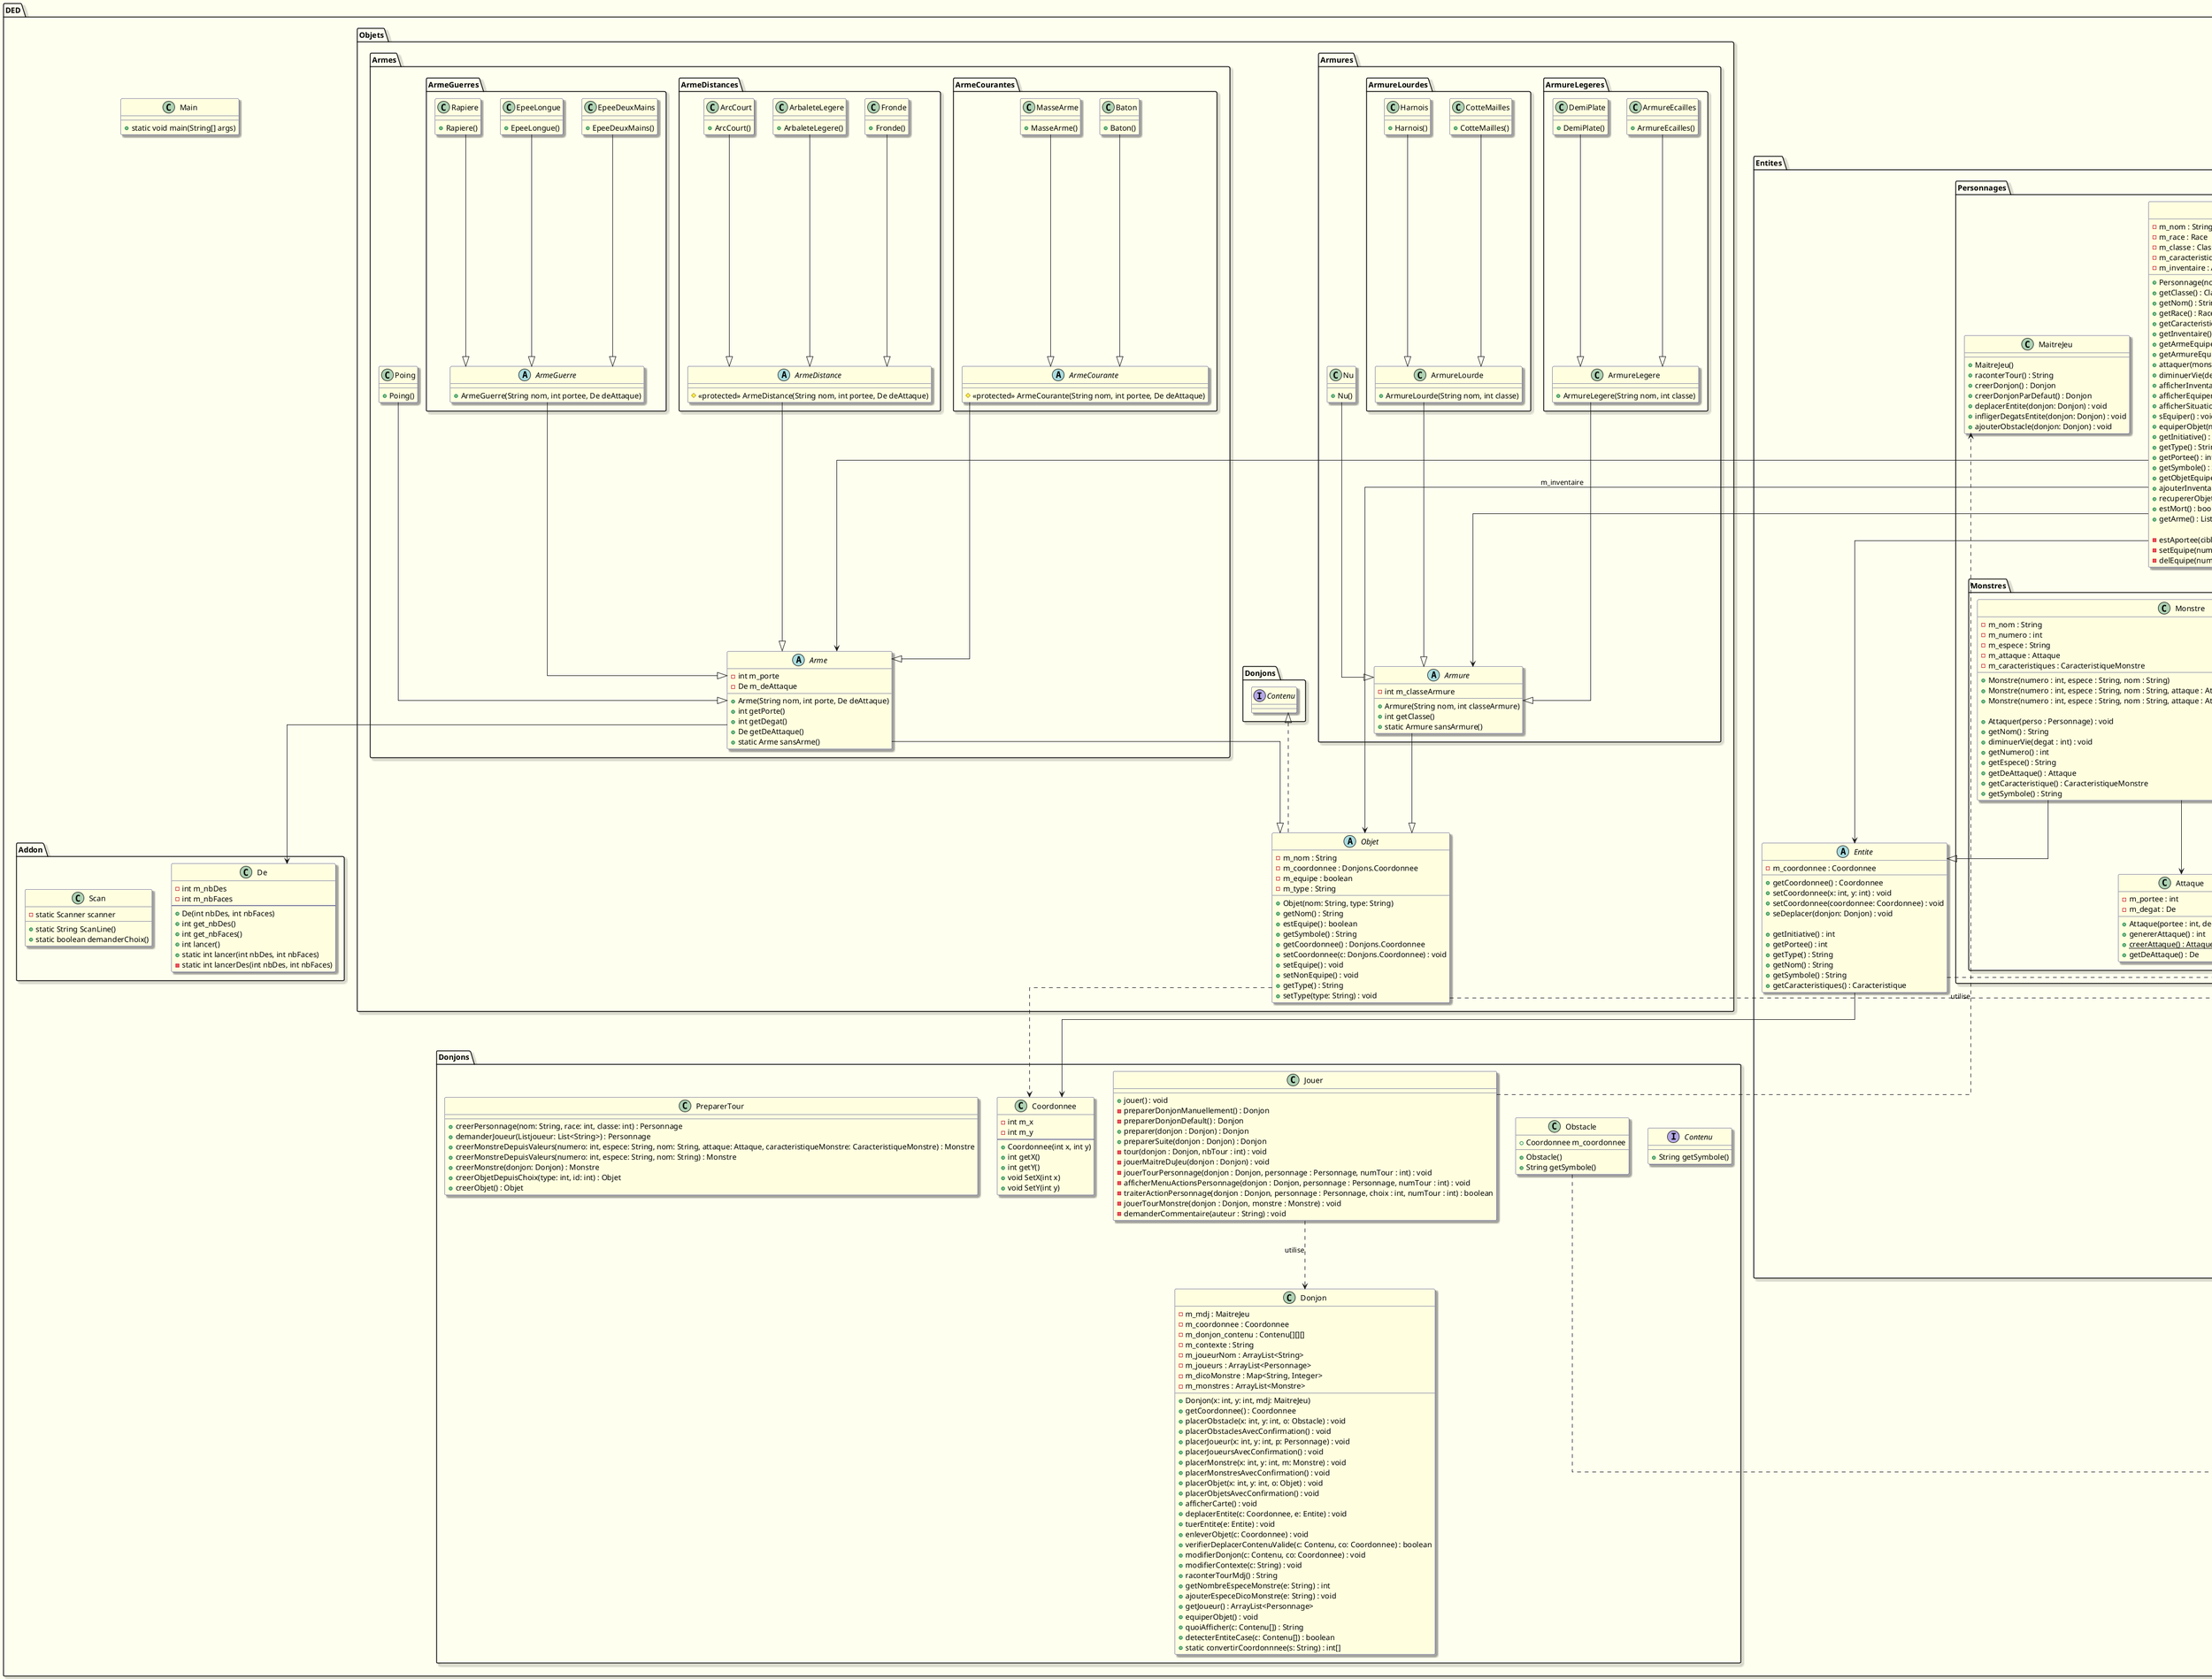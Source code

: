 @startuml
skinparam backGroundColor Ivory
skinparam linetype ortho
skinparam shadowing true
skinparam groupInheritance 2
skinparam class {
    BackgroundColor LightYellow
    BorderColor MidnightBlue
}

' Packages
package DED {
    package Addon {
        class De {
            - int m_nbDes
            - int m_nbFaces
            --
            + De(int nbDes, int nbFaces)
            + int get_nbDes()
            + int get_nbFaces()
            + int lancer()
            + static int lancer(int nbDes, int nbFaces)
            - static int lancerDes(int nbDes, int nbFaces)
        }

        class Scan {
            - static Scanner scanner
            + static String ScanLine()
            + static boolean demanderChoix()
        }
    }

    package Donjons {
        interface Contenu {
            + String getSymbole()
        }
        class Coordonnee {
            - int m_x
            - int m_y
            --
            + Coordonnee(int x, int y)
            + int getX()
            + int getY()
            + void SetX(int x)
            + void SetY(int y)
        }
        class Donjon {
            - m_mdj : MaitreJeu
            - m_coordonnee : Coordonnee
            - m_donjon_contenu : Contenu[][][]
            - m_contexte : String
            - m_joueurNom : ArrayList<String>
            - m_joueurs : ArrayList<Personnage>
            - m_dicoMonstre : Map<String, Integer>
            - m_monstres : ArrayList<Monstre>

            + Donjon(x: int, y: int, mdj: MaitreJeu)
            + getCoordonnee() : Coordonnee
            + placerObstacle(x: int, y: int, o: Obstacle) : void
            + placerObstaclesAvecConfirmation() : void
            + placerJoueur(x: int, y: int, p: Personnage) : void
            + placerJoueursAvecConfirmation() : void
            + placerMonstre(x: int, y: int, m: Monstre) : void
            + placerMonstresAvecConfirmation() : void
            + placerObjet(x: int, y: int, o: Objet) : void
            + placerObjetsAvecConfirmation() : void
            + afficherCarte() : void
            + deplacerEntite(c: Coordonnee, e: Entite) : void
            + tuerEntite(e: Entite) : void
            + enleverObjet(c: Coordonnee) : void
            + verifierDeplacerContenuValide(c: Contenu, co: Coordonnee) : boolean
            + modifierDonjon(c: Contenu, co: Coordonnee) : void
            + modifierContexte(c: String) : void
            + raconterTourMdj() : String
            + getNombreEspeceMonstre(e: String) : int
            + ajouterEspeceDicoMonstre(e: String) : void
            + getJoueur() : ArrayList<Personnage>
            + equiperObjet() : void
            + quoiAfficher(c: Contenu[]) : String
            + detecterEntiteCase(c: Contenu[]) : boolean
            + static convertirCoordonnnee(s: String) : int[]
        }

        class Jouer {
            + jouer() : void
            - preparerDonjonManuellement() : Donjon
            - preparerDonjonDefault() : Donjon
            + preparer(donjon : Donjon) : Donjon
            + preparerSuite(donjon : Donjon) : Donjon
            - tour(donjon : Donjon, nbTour : int) : void
            - jouerMaitreDuJeu(donjon : Donjon) : void
            - jouerTourPersonnage(donjon : Donjon, personnage : Personnage, numTour : int) : void
            - afficherMenuActionsPersonnage(donjon : Donjon, personnage : Personnage, numTour : int) : void
            - traiterActionPersonnage(donjon : Donjon, personnage : Personnage, choix : int, numTour : int) : boolean
            - jouerTourMonstre(donjon : Donjon, monstre : Monstre) : void
            - demanderCommentaire(auteur : String) : void
        }

        class Obstacle {
            + Coordonnee m_coordonnee
            + Obstacle()
            + String getSymbole()
        }
        class PreparerTour {
          +creerPersonnage(nom: String, race: int, classe: int) : Personnage
          +demanderJoueur(Listjoueur: List<String>) : Personnage
          +creerMonstreDepuisValeurs(numero: int, espece: String, nom: String, attaque: Attaque, caracteristiqueMonstre: CaracteristiqueMonstre) : Monstre
          +creerMonstreDepuisValeurs(numero: int, espece: String, nom: String) : Monstre
          +creerMonstre(donjon: Donjon) : Monstre
          +creerObjetDepuisChoix(type: int, id: int) : Objet
          +creerObjet() : Objet
        }
    }

    package Entites {
        package Caracteristiques {
            class Caracteristique {
                - m_pv : int
                - m_force : int
                - m_dexterite : int
                - m_vitesse : int
                - m_initiative : int

                + Caracteristique(pv : int, force : int, dexterite : int, vitesse : int, initiative : int)
                + static creerCaracteristique(personnage : Personnage) : Caracteristique

                + getPv() : int
                + getForce() : int
                + getDexterite() : int
                + getVitesse() : int
                + getInitiative() : int

                + changerPv(changement : int) : void
                + changerForce(changement : int) : void
                + changerDexterite(changement : int) : void
                + changerVitesse(changement : int) : void
                + changerInitiative(changement : int) : void
            }

            class CaracteristiqueMonstre {
              -m_classeArmure : int
              +CaracteristiqueMonstre(pv: int, force: int, dexterite: int, classeArmure: int, vitesse: int, initiative: int)
              +getClasseArmure() : int
              +changerClasseArmure(changement: int) : void
              +creerCaracteristique() : CaracteristiqueMonstre
              -demanderEntier(message: String) : int
            }
        }

        package Personnages {
            package Classes {
                interface Classe {
                    + getPvDepart() : int
                    + getEquipementDepart() : ArrayList<Objet>
                }
                class Clerc {
                    - pvDepart : int = 16
                    + getPvDepart() : int
                    + getEquipementDepart() : ArrayList<Objet>
                }
                class Guerrier {
                    - pvDepart : int = 20
                    + getPvDepart() : int
                    + getEquipementDepart() : ArrayList<Objet>
                }
                class Magicien {
                    - pvDepart : int = 12
                    + getPvDepart() : int
                    + getEquipementDepart() : ArrayList<Objet>
                }
                class Roublard {
                    - pvDepart : int = 16
                    + getPvDepart() : int
                    + getEquipementDepart() : ArrayList<Objet>
                }
            }

            package Monstres {
                class Attaque {
                    - m_portee : int
                    - m_degat : De
                    + Attaque(portee : int, degat : De)
                    + genererAttaque() : int
                    + creerAttaque() : Attaque {static}
                    + getDeAttaque() : De
                }

                class Monstre {
                    - m_nom : String
                    - m_numero : int
                    - m_espece : String
                    - m_attaque : Attaque
                    - m_caracteristiques : CaracteristiqueMonstre

                    + Monstre(numero : int, espece : String, nom : String)
                    + Monstre(numero : int, espece : String, nom : String, attaque : Attaque)
                    + Monstre(numero : int, espece : String, nom : String, attaque : Attaque, caracteristique : CaracteristiqueMonstre)

                    + Attaquer(perso : Personnage) : void
                    + getNom() : String
                    + diminuerVie(degat : int) : void
                    + getNumero() : int
                    + getEspece() : String
                    + getDeAttaque() : Attaque
                    + getCaracteristique() : CaracteristiqueMonstre
                    + getSymbole() : String
                }
            }

            package Races {
                interface Race {
                    + getRace() : String
                    + getPvAugmente() : int
                    + getForceAugmentee() : int
                    + getDexteriteAugmentee() : int
                    + getVitesseAugmentee() : int
                    + getInitiativeAugmentee() : int
                }
                class Elfe {
                    + getRace() : String
                    + getPvAugmente() : int
                    + getForceAugmentee() : int
                    + getDexteriteAugmentee() : int
                    + getVitesseAugmentee() : int
                    + getInitiativeAugmentee() : int
                }
                class Halfelin {
                    + getRace() : String
                    + getPvAugmente() : int
                    + getForceAugmentee() : int
                    + getDexteriteAugmentee() : int
                    + getVitesseAugmentee() : int
                    + getInitiativeAugmentee() : int
                }
                class Humain {
                    + getRace() : String
                    + getPvAugmente() : int
                    + getForceAugmentee() : int
                    + getDexteriteAugmentee() : int
                    + getVitesseAugmentee() : int
                    + getInitiativeAugmentee() : int
                }
                class Nain {
                    + getRace() : String
                    + getPvAugmente() : int
                    + getForceAugmentee() : int
                    + getDexteriteAugmentee() : int
                    + getVitesseAugmentee() : int
                    + getInitiativeAugmentee() : int
                }
            }

            class MaitreJeu {
              +MaitreJeu()
              +raconterTour() : String
              +creerDonjon() : Donjon
              +creerDonjonParDefaut() : Donjon
              +deplacerEntite(donjon: Donjon) : void
              +infligerDegatsEntite(donjon: Donjon) : void
              +ajouterObstacle(donjon: Donjon) : void
            }

            class Personnage {
                - m_nom : String
                - m_race : Race
                - m_classe : Classe
                - m_caracteristiques : Caracteristique
                - m_inventaire : ArrayList<Objet>

                + Personnage(nom: String, race: Race, classe: Classe)
                + getClasse() : Classe
                + getNom() : String
                + getRace() : Race
                + getCaracteristiques() : Caracteristique
                + getInventaire() : ArrayList<Objet>
                + getArmeEquipe() : Arme
                + getArmureEquipe() : Armure
                + attaquer(monstre: Monstre) : void
                + diminuerVie(degat: int) : void
                + afficherInventaire() : void
                + afficherEquipement() : String
                + afficherSituation() : void
                + sEquiper() : void
                + equiperObjet(num: int) : void
                + getInitiative() : int
                + getType() : String
                + getPortee() : int
                + getSymbole() : String
                + getObjetEquipe() : ArrayList<Objet>
                + ajouterInventaire(objet: Objet) : void
                + recupererObjet(donjon: Donjon, coordonnee: Coordonnee) : void
                + estMort() : boolean
                + getArme() : List<Arme>

                - estAportee(cible: Monstre) : boolean
                - setEquipe(num: int) : void
                - delEquipe(num: int) : void
              }
        }
        abstract class Entite {
            - m_coordonnee : Coordonnee

            + getCoordonnee() : Coordonnee
            + setCoordonnee(x: int, y: int) : void
            + setCoordonnee(coordonnee: Coordonnee) : void
            + seDeplacer(donjon: Donjon) : void

            + getInitiative() : int
            + getPortee() : int
            + getType() : String
            + getNom() : String
            + getSymbole() : String
            + getCaracteristiques() : Caracteristique
          }
    }

    package Objets {
        package Armes {
            package ArmeCourantes {
                abstract class ArmeCourante {
                    # <<protected>> ArmeCourante(String nom, int portee, De deAttaque)
                }
                class Baton {
                    + Baton()
                }
                class MasseArme {
                    + MasseArme()
                }
            }

            package ArmeDistances {
                abstract class ArmeDistance {
                    # <<protected>> ArmeDistance(String nom, int portee, De deAttaque)
                }
                class ArbaleteLegere {
                    + ArbaleteLegere()
                }
                class ArcCourt {
                    + ArcCourt()
                }
                class Fronde {
                    + Fronde()
                }
            }

            package ArmeGuerres {
                abstract class ArmeGuerre {
                    + ArmeGuerre(String nom, int portee, De deAttaque)
                }
                class EpeeLongue {
                    + EpeeLongue()
                }
                class Rapiere {
                    + Rapiere()
                }
                class EpeeDeuxMains {
                    + EpeeDeuxMains()
                  }
            }
            abstract class Arme {
                - int m_porte
                - De m_deAttaque
                + Arme(String nom, int porte, De deAttaque)
                + int getPorte()
                + int getDegat()
                + De getDeAttaque()
                + static Arme sansArme()
            }
            class Poing {
                + Poing()
            }
        }
        package Armures {
            package ArmureLegeres {
                class ArmureEcailles {
                    + ArmureEcailles()
                }
                class ArmureLegere {
                    + ArmureLegere(String nom, int classe)
                }
                class DemiPlate {
                    + DemiPlate()
                }
            }

            package ArmureLourdes {
                class ArmureLourde {
                    + ArmureLourde(String nom, int classe)
                }
                class CotteMailles {
                    + CotteMailles()
                }
                class Harnois {
                    + Harnois()
                }
            }
            abstract class Armure {
                - int m_classeArmure
                + Armure(String nom, int classeArmure)
                + int getClasse()
                + static Armure sansArmure()
            }
            class Nu {
                + Nu()
            }
        }
        abstract class Objet implements Donjons.Contenu {
            - m_nom : String
            - m_coordonnee : Donjons.Coordonnee
            - m_equipe : boolean
            - m_type : String

            + Objet(nom: String, type: String)
            + getNom() : String
            + estEquipe() : boolean
            + getSymbole() : String
            + getCoordonnee() : Donjons.Coordonnee
            + setCoordonnee(c: Donjons.Coordonnee) : void
            + setEquipe() : void
            + setNonEquipe() : void
            + getType() : String
            + setType(type: String) : void
          }
    }

    package Sort {
        class ArmeMagique {
            + lancer(lanceur : Personnage, donjon : Donjon)
          }
        class BoogieWoogie {
            + lancer(lanceur : Personnage, donjon : Donjon)
          }
        class Guerison {
             + lancer(lanceur : Personnage, donjon : Donjon)
           }
        interface Sort {
        }
    }

    class Main {
        + static void main(String[] args)
    }
}

ArmeMagique ..|> Sort
BoogieWoogie ..|> Sort
Guerison ..|> Sort

Jouer ..> MaitreJeu : utilise
Jouer ..> Donjon : utilise
Obstacle ..|> Contenu
CaracteristiqueMonstre --|> Caracteristique

Clerc ..|> Classe
Guerrier ..|> Classe
Magicien ..|> Classe
Roublard ..|> Classe

Monstre --|> Entite
Monstre --> Attaque
Monstre --> CaracteristiqueMonstre
Monstre ..> Personnage : utilise

Elfe ..|> Race
Halfelin ..|> Race
Humain ..|> Race
Nain ..|> Race

Personnage --> Entite
Personnage --> Race
Personnage --> Classe
Personnage --> Caracteristique
Personnage --> Objet : m_inventaire
Personnage --> Arme
Personnage --> Armure
Personnage --> Monstre : attaquer(pasGentil)

Entite ..|> Contenu
Entite --> Coordonnee

Arme --> De
Arme --|> Objet
Poing --|> Arme

ArmeCourante --|> Arme
Baton --|> ArmeCourante
MasseArme --|> ArmeCourante

ArmeDistance --|> Arme
ArbaleteLegere --|> ArmeDistance
ArcCourt --|> ArmeDistance
Fronde --|> ArmeDistance

ArmeGuerre --|> Arme
EpeeLongue --|> ArmeGuerre
Rapiere --|> ArmeGuerre
EpeeDeuxMains --|> ArmeGuerre

Armure --|> Objet
Nu --|> Armure

ArmureLegere --|> Armure
ArmureEcailles --|> ArmureLegere
DemiPlate --|> ArmureLegere

ArmureLourde --|> Armure
CotteMailles --|> ArmureLourde
Harnois --|> ArmureLourde

Objet ..> Coordonnee
Objet ..|> Contenu

@enduml
